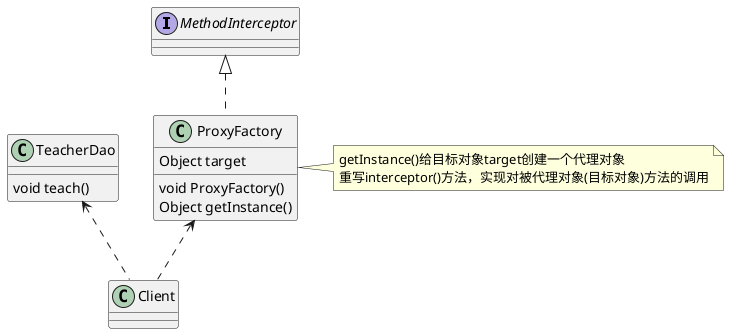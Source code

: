@startuml

interface MethodInterceptor
class TeacherDao
TeacherDao : void teach()
class ProxyFactory
ProxyFactory : Object target
ProxyFactory : void ProxyFactory()
ProxyFactory : Object getInstance()
class Client
TeacherDao <.. Client
ProxyFactory <.. Client

MethodInterceptor <|.. ProxyFactory
note as n1
getInstance()给目标对象target创建一个代理对象
重写interceptor()方法，实现对被代理对象(目标对象)方法的调用
end note
n1 ..left ProxyFactory

@enduml